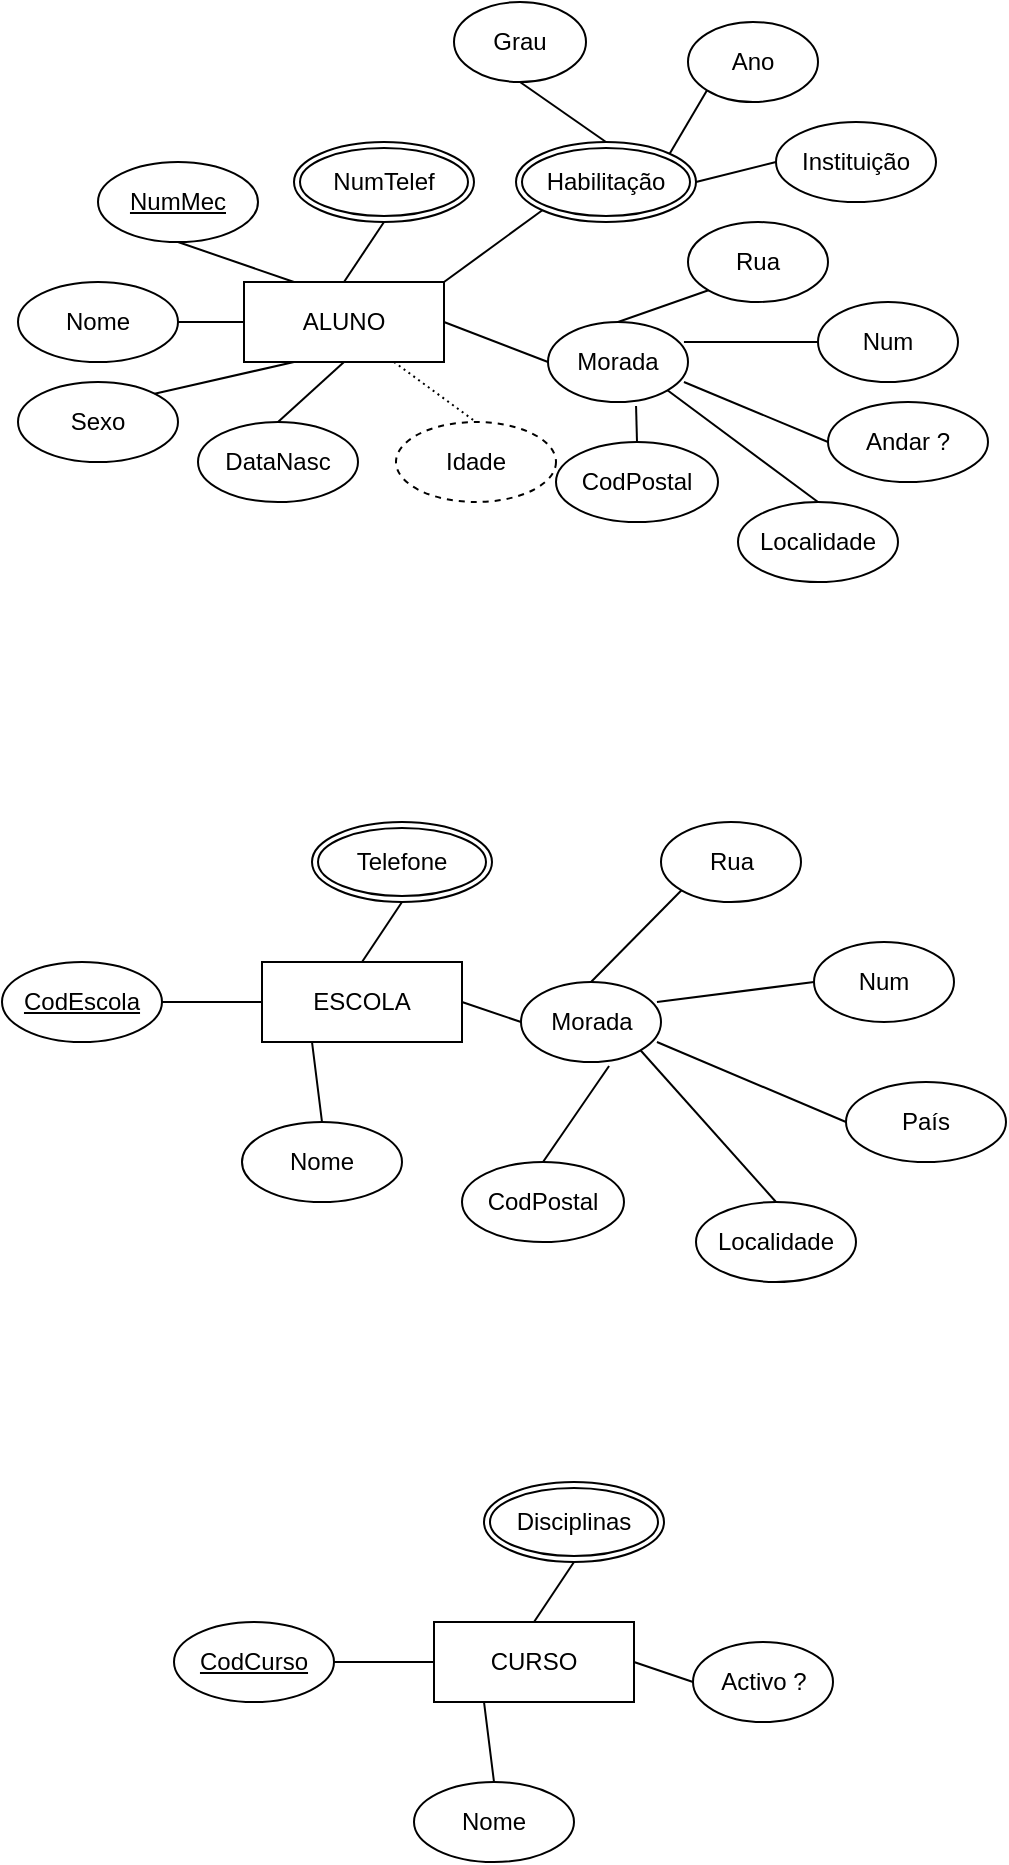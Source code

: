 <mxfile version="24.7.14">
  <diagram name="Página-1" id="5pwruqKV92tOsJ-omsdZ">
    <mxGraphModel dx="1194" dy="750" grid="1" gridSize="10" guides="1" tooltips="1" connect="1" arrows="1" fold="1" page="1" pageScale="1" pageWidth="2339" pageHeight="3300" math="0" shadow="0">
      <root>
        <mxCell id="0" />
        <mxCell id="1" parent="0" />
        <mxCell id="fi5kjaB15t_LKdDZMwA9-11" value="ALUNO" style="whiteSpace=wrap;html=1;align=center;" vertex="1" parent="1">
          <mxGeometry x="1040" y="220" width="100" height="40" as="geometry" />
        </mxCell>
        <mxCell id="fi5kjaB15t_LKdDZMwA9-12" value="NumMec" style="ellipse;whiteSpace=wrap;html=1;align=center;fontStyle=4;" vertex="1" parent="1">
          <mxGeometry x="967" y="160" width="80" height="40" as="geometry" />
        </mxCell>
        <mxCell id="fi5kjaB15t_LKdDZMwA9-13" value="Nome" style="ellipse;whiteSpace=wrap;html=1;align=center;" vertex="1" parent="1">
          <mxGeometry x="927" y="220" width="80" height="40" as="geometry" />
        </mxCell>
        <mxCell id="fi5kjaB15t_LKdDZMwA9-14" value="Sexo" style="ellipse;whiteSpace=wrap;html=1;align=center;" vertex="1" parent="1">
          <mxGeometry x="927" y="270" width="80" height="40" as="geometry" />
        </mxCell>
        <mxCell id="fi5kjaB15t_LKdDZMwA9-15" value="DataNasc" style="ellipse;whiteSpace=wrap;html=1;align=center;" vertex="1" parent="1">
          <mxGeometry x="1017" y="290" width="80" height="40" as="geometry" />
        </mxCell>
        <mxCell id="fi5kjaB15t_LKdDZMwA9-16" value="" style="endArrow=none;html=1;rounded=0;exitX=0.25;exitY=0;exitDx=0;exitDy=0;entryX=0.5;entryY=1;entryDx=0;entryDy=0;" edge="1" parent="1" source="fi5kjaB15t_LKdDZMwA9-11" target="fi5kjaB15t_LKdDZMwA9-12">
          <mxGeometry relative="1" as="geometry">
            <mxPoint x="1050" y="400" as="sourcePoint" />
            <mxPoint x="1210" y="400" as="targetPoint" />
          </mxGeometry>
        </mxCell>
        <mxCell id="fi5kjaB15t_LKdDZMwA9-17" value="" style="endArrow=none;html=1;rounded=0;entryX=1;entryY=0.5;entryDx=0;entryDy=0;exitX=0;exitY=0.5;exitDx=0;exitDy=0;" edge="1" parent="1" source="fi5kjaB15t_LKdDZMwA9-11" target="fi5kjaB15t_LKdDZMwA9-13">
          <mxGeometry relative="1" as="geometry">
            <mxPoint x="1036" y="240" as="sourcePoint" />
            <mxPoint x="930" y="340" as="targetPoint" />
          </mxGeometry>
        </mxCell>
        <mxCell id="fi5kjaB15t_LKdDZMwA9-18" value="" style="endArrow=none;html=1;rounded=0;exitX=0.25;exitY=1;exitDx=0;exitDy=0;entryX=1;entryY=0;entryDx=0;entryDy=0;" edge="1" parent="1" source="fi5kjaB15t_LKdDZMwA9-11" target="fi5kjaB15t_LKdDZMwA9-14">
          <mxGeometry relative="1" as="geometry">
            <mxPoint x="1240" y="400" as="sourcePoint" />
            <mxPoint x="1070" y="480" as="targetPoint" />
          </mxGeometry>
        </mxCell>
        <mxCell id="fi5kjaB15t_LKdDZMwA9-19" value="" style="endArrow=none;html=1;rounded=0;exitX=0.5;exitY=1;exitDx=0;exitDy=0;entryX=0.5;entryY=0;entryDx=0;entryDy=0;" edge="1" parent="1" source="fi5kjaB15t_LKdDZMwA9-11" target="fi5kjaB15t_LKdDZMwA9-15">
          <mxGeometry relative="1" as="geometry">
            <mxPoint x="1120" y="280" as="sourcePoint" />
            <mxPoint x="950" y="360" as="targetPoint" />
          </mxGeometry>
        </mxCell>
        <mxCell id="fi5kjaB15t_LKdDZMwA9-20" value="Idade" style="ellipse;whiteSpace=wrap;html=1;align=center;dashed=1;" vertex="1" parent="1">
          <mxGeometry x="1116" y="290" width="80" height="40" as="geometry" />
        </mxCell>
        <mxCell id="fi5kjaB15t_LKdDZMwA9-21" value="" style="endArrow=none;html=1;rounded=0;dashed=1;dashPattern=1 2;entryX=0.5;entryY=0;entryDx=0;entryDy=0;exitX=0.75;exitY=1;exitDx=0;exitDy=0;" edge="1" parent="1" source="fi5kjaB15t_LKdDZMwA9-11" target="fi5kjaB15t_LKdDZMwA9-20">
          <mxGeometry relative="1" as="geometry">
            <mxPoint x="1246" y="270" as="sourcePoint" />
            <mxPoint x="1406" y="270" as="targetPoint" />
          </mxGeometry>
        </mxCell>
        <mxCell id="fi5kjaB15t_LKdDZMwA9-22" value="" style="resizable=0;html=1;whiteSpace=wrap;align=right;verticalAlign=bottom;" connectable="0" vertex="1" parent="fi5kjaB15t_LKdDZMwA9-21">
          <mxGeometry x="1" relative="1" as="geometry" />
        </mxCell>
        <mxCell id="fi5kjaB15t_LKdDZMwA9-24" value="Morada" style="ellipse;whiteSpace=wrap;html=1;align=center;" vertex="1" parent="1">
          <mxGeometry x="1192" y="240" width="70" height="40" as="geometry" />
        </mxCell>
        <mxCell id="fi5kjaB15t_LKdDZMwA9-25" value="" style="endArrow=none;html=1;rounded=0;exitX=0;exitY=0.5;exitDx=0;exitDy=0;entryX=1;entryY=0.5;entryDx=0;entryDy=0;" edge="1" parent="1" source="fi5kjaB15t_LKdDZMwA9-24" target="fi5kjaB15t_LKdDZMwA9-11">
          <mxGeometry relative="1" as="geometry">
            <mxPoint x="1352" y="282" as="sourcePoint" />
            <mxPoint x="1278" y="298" as="targetPoint" />
          </mxGeometry>
        </mxCell>
        <mxCell id="fi5kjaB15t_LKdDZMwA9-26" value="NumTelef" style="ellipse;shape=doubleEllipse;margin=3;whiteSpace=wrap;html=1;align=center;" vertex="1" parent="1">
          <mxGeometry x="1065" y="150" width="90" height="40" as="geometry" />
        </mxCell>
        <mxCell id="fi5kjaB15t_LKdDZMwA9-27" value="" style="endArrow=none;html=1;rounded=0;exitX=0.5;exitY=1;exitDx=0;exitDy=0;entryX=0.5;entryY=0;entryDx=0;entryDy=0;" edge="1" parent="1" source="fi5kjaB15t_LKdDZMwA9-26" target="fi5kjaB15t_LKdDZMwA9-11">
          <mxGeometry relative="1" as="geometry">
            <mxPoint x="1100" y="270" as="sourcePoint" />
            <mxPoint x="1066" y="300" as="targetPoint" />
          </mxGeometry>
        </mxCell>
        <mxCell id="fi5kjaB15t_LKdDZMwA9-28" value="Habilitação" style="ellipse;shape=doubleEllipse;margin=3;whiteSpace=wrap;html=1;align=center;" vertex="1" parent="1">
          <mxGeometry x="1176" y="150" width="90" height="40" as="geometry" />
        </mxCell>
        <mxCell id="fi5kjaB15t_LKdDZMwA9-29" value="" style="endArrow=none;html=1;rounded=0;exitX=0;exitY=1;exitDx=0;exitDy=0;entryX=1;entryY=0;entryDx=0;entryDy=0;" edge="1" parent="1" source="fi5kjaB15t_LKdDZMwA9-28" target="fi5kjaB15t_LKdDZMwA9-11">
          <mxGeometry relative="1" as="geometry">
            <mxPoint x="1126" y="190" as="sourcePoint" />
            <mxPoint x="1100" y="230" as="targetPoint" />
          </mxGeometry>
        </mxCell>
        <mxCell id="fi5kjaB15t_LKdDZMwA9-30" value="Grau" style="ellipse;whiteSpace=wrap;html=1;align=center;" vertex="1" parent="1">
          <mxGeometry x="1145" y="80" width="66" height="40" as="geometry" />
        </mxCell>
        <mxCell id="fi5kjaB15t_LKdDZMwA9-31" value="Ano" style="ellipse;whiteSpace=wrap;html=1;align=center;" vertex="1" parent="1">
          <mxGeometry x="1262" y="90" width="65" height="40" as="geometry" />
        </mxCell>
        <mxCell id="fi5kjaB15t_LKdDZMwA9-32" value="Instituição" style="ellipse;whiteSpace=wrap;html=1;align=center;" vertex="1" parent="1">
          <mxGeometry x="1306" y="140" width="80" height="40" as="geometry" />
        </mxCell>
        <mxCell id="fi5kjaB15t_LKdDZMwA9-33" value="" style="endArrow=none;html=1;rounded=0;exitX=0.5;exitY=1;exitDx=0;exitDy=0;entryX=0.5;entryY=0;entryDx=0;entryDy=0;" edge="1" parent="1" source="fi5kjaB15t_LKdDZMwA9-30" target="fi5kjaB15t_LKdDZMwA9-28">
          <mxGeometry relative="1" as="geometry">
            <mxPoint x="1126" y="190" as="sourcePoint" />
            <mxPoint x="1100" y="230" as="targetPoint" />
          </mxGeometry>
        </mxCell>
        <mxCell id="fi5kjaB15t_LKdDZMwA9-35" value="" style="endArrow=none;html=1;rounded=0;exitX=0;exitY=1;exitDx=0;exitDy=0;entryX=1;entryY=0;entryDx=0;entryDy=0;" edge="1" parent="1" source="fi5kjaB15t_LKdDZMwA9-31" target="fi5kjaB15t_LKdDZMwA9-28">
          <mxGeometry relative="1" as="geometry">
            <mxPoint x="1136" y="200" as="sourcePoint" />
            <mxPoint x="1110" y="240" as="targetPoint" />
          </mxGeometry>
        </mxCell>
        <mxCell id="fi5kjaB15t_LKdDZMwA9-36" value="" style="endArrow=none;html=1;rounded=0;exitX=0;exitY=0.5;exitDx=0;exitDy=0;entryX=1;entryY=0.5;entryDx=0;entryDy=0;" edge="1" parent="1" source="fi5kjaB15t_LKdDZMwA9-32" target="fi5kjaB15t_LKdDZMwA9-28">
          <mxGeometry relative="1" as="geometry">
            <mxPoint x="1281" y="124" as="sourcePoint" />
            <mxPoint x="1271" y="166" as="targetPoint" />
          </mxGeometry>
        </mxCell>
        <mxCell id="fi5kjaB15t_LKdDZMwA9-37" value="Rua" style="ellipse;whiteSpace=wrap;html=1;align=center;" vertex="1" parent="1">
          <mxGeometry x="1262" y="190" width="70" height="40" as="geometry" />
        </mxCell>
        <mxCell id="fi5kjaB15t_LKdDZMwA9-38" value="Num" style="ellipse;whiteSpace=wrap;html=1;align=center;" vertex="1" parent="1">
          <mxGeometry x="1327" y="230" width="70" height="40" as="geometry" />
        </mxCell>
        <mxCell id="fi5kjaB15t_LKdDZMwA9-39" value="Andar ?" style="ellipse;whiteSpace=wrap;html=1;align=center;" vertex="1" parent="1">
          <mxGeometry x="1332" y="280" width="80" height="40" as="geometry" />
        </mxCell>
        <mxCell id="fi5kjaB15t_LKdDZMwA9-40" value="Localidade" style="ellipse;whiteSpace=wrap;html=1;align=center;" vertex="1" parent="1">
          <mxGeometry x="1287" y="330" width="80" height="40" as="geometry" />
        </mxCell>
        <mxCell id="fi5kjaB15t_LKdDZMwA9-41" value="CodPostal" style="ellipse;whiteSpace=wrap;html=1;align=center;" vertex="1" parent="1">
          <mxGeometry x="1196" y="300" width="81" height="40" as="geometry" />
        </mxCell>
        <mxCell id="fi5kjaB15t_LKdDZMwA9-42" value="" style="endArrow=none;html=1;rounded=0;exitX=0;exitY=1;exitDx=0;exitDy=0;entryX=0.5;entryY=0;entryDx=0;entryDy=0;" edge="1" parent="1" source="fi5kjaB15t_LKdDZMwA9-37" target="fi5kjaB15t_LKdDZMwA9-24">
          <mxGeometry relative="1" as="geometry">
            <mxPoint x="1346" y="150" as="sourcePoint" />
            <mxPoint x="1286" y="180" as="targetPoint" />
          </mxGeometry>
        </mxCell>
        <mxCell id="fi5kjaB15t_LKdDZMwA9-43" value="" style="endArrow=none;html=1;rounded=0;exitX=0;exitY=0.5;exitDx=0;exitDy=0;entryX=0.971;entryY=0.25;entryDx=0;entryDy=0;entryPerimeter=0;" edge="1" parent="1" source="fi5kjaB15t_LKdDZMwA9-38" target="fi5kjaB15t_LKdDZMwA9-24">
          <mxGeometry relative="1" as="geometry">
            <mxPoint x="1356" y="160" as="sourcePoint" />
            <mxPoint x="1296" y="190" as="targetPoint" />
          </mxGeometry>
        </mxCell>
        <mxCell id="fi5kjaB15t_LKdDZMwA9-44" value="" style="endArrow=none;html=1;rounded=0;exitX=0;exitY=0.5;exitDx=0;exitDy=0;entryX=0.971;entryY=0.75;entryDx=0;entryDy=0;entryPerimeter=0;" edge="1" parent="1" source="fi5kjaB15t_LKdDZMwA9-39" target="fi5kjaB15t_LKdDZMwA9-24">
          <mxGeometry relative="1" as="geometry">
            <mxPoint x="1366" y="170" as="sourcePoint" />
            <mxPoint x="1260" y="260" as="targetPoint" />
          </mxGeometry>
        </mxCell>
        <mxCell id="fi5kjaB15t_LKdDZMwA9-45" value="" style="endArrow=none;html=1;rounded=0;exitX=0.5;exitY=0;exitDx=0;exitDy=0;entryX=1;entryY=1;entryDx=0;entryDy=0;" edge="1" parent="1" source="fi5kjaB15t_LKdDZMwA9-40" target="fi5kjaB15t_LKdDZMwA9-24">
          <mxGeometry relative="1" as="geometry">
            <mxPoint x="1376" y="180" as="sourcePoint" />
            <mxPoint x="1316" y="210" as="targetPoint" />
          </mxGeometry>
        </mxCell>
        <mxCell id="fi5kjaB15t_LKdDZMwA9-46" value="" style="endArrow=none;html=1;rounded=0;exitX=0.5;exitY=0;exitDx=0;exitDy=0;entryX=0.629;entryY=1.05;entryDx=0;entryDy=0;entryPerimeter=0;" edge="1" parent="1" source="fi5kjaB15t_LKdDZMwA9-41" target="fi5kjaB15t_LKdDZMwA9-24">
          <mxGeometry relative="1" as="geometry">
            <mxPoint x="1386" y="190" as="sourcePoint" />
            <mxPoint x="1326" y="220" as="targetPoint" />
          </mxGeometry>
        </mxCell>
        <mxCell id="fi5kjaB15t_LKdDZMwA9-49" value="ESCOLA" style="whiteSpace=wrap;html=1;align=center;" vertex="1" parent="1">
          <mxGeometry x="1049" y="560" width="100" height="40" as="geometry" />
        </mxCell>
        <mxCell id="fi5kjaB15t_LKdDZMwA9-50" value="CodEscola" style="ellipse;whiteSpace=wrap;html=1;align=center;fontStyle=4;" vertex="1" parent="1">
          <mxGeometry x="919" y="560" width="80" height="40" as="geometry" />
        </mxCell>
        <mxCell id="fi5kjaB15t_LKdDZMwA9-51" value="Nome" style="ellipse;whiteSpace=wrap;html=1;align=center;" vertex="1" parent="1">
          <mxGeometry x="1039" y="640" width="80" height="40" as="geometry" />
        </mxCell>
        <mxCell id="fi5kjaB15t_LKdDZMwA9-54" value="" style="endArrow=none;html=1;rounded=0;exitX=0;exitY=0.5;exitDx=0;exitDy=0;entryX=1;entryY=0.5;entryDx=0;entryDy=0;" edge="1" parent="1" source="fi5kjaB15t_LKdDZMwA9-49" target="fi5kjaB15t_LKdDZMwA9-50">
          <mxGeometry relative="1" as="geometry">
            <mxPoint x="1059" y="740" as="sourcePoint" />
            <mxPoint x="1219" y="740" as="targetPoint" />
          </mxGeometry>
        </mxCell>
        <mxCell id="fi5kjaB15t_LKdDZMwA9-55" value="" style="endArrow=none;html=1;rounded=0;entryX=0.5;entryY=0;entryDx=0;entryDy=0;exitX=0.25;exitY=1;exitDx=0;exitDy=0;" edge="1" parent="1" source="fi5kjaB15t_LKdDZMwA9-49" target="fi5kjaB15t_LKdDZMwA9-51">
          <mxGeometry relative="1" as="geometry">
            <mxPoint x="1045" y="580" as="sourcePoint" />
            <mxPoint x="939" y="680" as="targetPoint" />
          </mxGeometry>
        </mxCell>
        <mxCell id="fi5kjaB15t_LKdDZMwA9-61" value="Morada" style="ellipse;whiteSpace=wrap;html=1;align=center;" vertex="1" parent="1">
          <mxGeometry x="1178.5" y="570" width="70" height="40" as="geometry" />
        </mxCell>
        <mxCell id="fi5kjaB15t_LKdDZMwA9-62" value="" style="endArrow=none;html=1;rounded=0;exitX=0;exitY=0.5;exitDx=0;exitDy=0;entryX=1;entryY=0.5;entryDx=0;entryDy=0;" edge="1" parent="1" source="fi5kjaB15t_LKdDZMwA9-61" target="fi5kjaB15t_LKdDZMwA9-49">
          <mxGeometry relative="1" as="geometry">
            <mxPoint x="1361" y="622" as="sourcePoint" />
            <mxPoint x="1287" y="638" as="targetPoint" />
          </mxGeometry>
        </mxCell>
        <mxCell id="fi5kjaB15t_LKdDZMwA9-63" value="Telefone" style="ellipse;shape=doubleEllipse;margin=3;whiteSpace=wrap;html=1;align=center;" vertex="1" parent="1">
          <mxGeometry x="1074" y="490" width="90" height="40" as="geometry" />
        </mxCell>
        <mxCell id="fi5kjaB15t_LKdDZMwA9-64" value="" style="endArrow=none;html=1;rounded=0;exitX=0.5;exitY=1;exitDx=0;exitDy=0;entryX=0.5;entryY=0;entryDx=0;entryDy=0;" edge="1" parent="1" source="fi5kjaB15t_LKdDZMwA9-63" target="fi5kjaB15t_LKdDZMwA9-49">
          <mxGeometry relative="1" as="geometry">
            <mxPoint x="1109" y="610" as="sourcePoint" />
            <mxPoint x="1075" y="640" as="targetPoint" />
          </mxGeometry>
        </mxCell>
        <mxCell id="fi5kjaB15t_LKdDZMwA9-73" value="Rua" style="ellipse;whiteSpace=wrap;html=1;align=center;" vertex="1" parent="1">
          <mxGeometry x="1248.5" y="490" width="70" height="40" as="geometry" />
        </mxCell>
        <mxCell id="fi5kjaB15t_LKdDZMwA9-74" value="Num" style="ellipse;whiteSpace=wrap;html=1;align=center;" vertex="1" parent="1">
          <mxGeometry x="1325" y="550" width="70" height="40" as="geometry" />
        </mxCell>
        <mxCell id="fi5kjaB15t_LKdDZMwA9-75" value="País" style="ellipse;whiteSpace=wrap;html=1;align=center;" vertex="1" parent="1">
          <mxGeometry x="1341" y="620" width="80" height="40" as="geometry" />
        </mxCell>
        <mxCell id="fi5kjaB15t_LKdDZMwA9-76" value="Localidade" style="ellipse;whiteSpace=wrap;html=1;align=center;" vertex="1" parent="1">
          <mxGeometry x="1266" y="680" width="80" height="40" as="geometry" />
        </mxCell>
        <mxCell id="fi5kjaB15t_LKdDZMwA9-77" value="CodPostal" style="ellipse;whiteSpace=wrap;html=1;align=center;" vertex="1" parent="1">
          <mxGeometry x="1149" y="660" width="81" height="40" as="geometry" />
        </mxCell>
        <mxCell id="fi5kjaB15t_LKdDZMwA9-78" value="" style="endArrow=none;html=1;rounded=0;exitX=0;exitY=1;exitDx=0;exitDy=0;entryX=0.5;entryY=0;entryDx=0;entryDy=0;" edge="1" parent="1" source="fi5kjaB15t_LKdDZMwA9-73" target="fi5kjaB15t_LKdDZMwA9-61">
          <mxGeometry relative="1" as="geometry">
            <mxPoint x="1355" y="490" as="sourcePoint" />
            <mxPoint x="1295" y="520" as="targetPoint" />
          </mxGeometry>
        </mxCell>
        <mxCell id="fi5kjaB15t_LKdDZMwA9-79" value="" style="endArrow=none;html=1;rounded=0;exitX=0;exitY=0.5;exitDx=0;exitDy=0;entryX=0.971;entryY=0.25;entryDx=0;entryDy=0;entryPerimeter=0;" edge="1" parent="1" source="fi5kjaB15t_LKdDZMwA9-74" target="fi5kjaB15t_LKdDZMwA9-61">
          <mxGeometry relative="1" as="geometry">
            <mxPoint x="1365" y="500" as="sourcePoint" />
            <mxPoint x="1305" y="530" as="targetPoint" />
          </mxGeometry>
        </mxCell>
        <mxCell id="fi5kjaB15t_LKdDZMwA9-80" value="" style="endArrow=none;html=1;rounded=0;exitX=0;exitY=0.5;exitDx=0;exitDy=0;entryX=0.971;entryY=0.75;entryDx=0;entryDy=0;entryPerimeter=0;" edge="1" parent="1" source="fi5kjaB15t_LKdDZMwA9-75" target="fi5kjaB15t_LKdDZMwA9-61">
          <mxGeometry relative="1" as="geometry">
            <mxPoint x="1375" y="510" as="sourcePoint" />
            <mxPoint x="1269" y="600" as="targetPoint" />
          </mxGeometry>
        </mxCell>
        <mxCell id="fi5kjaB15t_LKdDZMwA9-81" value="" style="endArrow=none;html=1;rounded=0;exitX=0.5;exitY=0;exitDx=0;exitDy=0;entryX=1;entryY=1;entryDx=0;entryDy=0;" edge="1" parent="1" source="fi5kjaB15t_LKdDZMwA9-76" target="fi5kjaB15t_LKdDZMwA9-61">
          <mxGeometry relative="1" as="geometry">
            <mxPoint x="1385" y="520" as="sourcePoint" />
            <mxPoint x="1325" y="550" as="targetPoint" />
          </mxGeometry>
        </mxCell>
        <mxCell id="fi5kjaB15t_LKdDZMwA9-82" value="" style="endArrow=none;html=1;rounded=0;exitX=0.5;exitY=0;exitDx=0;exitDy=0;entryX=0.629;entryY=1.05;entryDx=0;entryDy=0;entryPerimeter=0;" edge="1" parent="1" source="fi5kjaB15t_LKdDZMwA9-77" target="fi5kjaB15t_LKdDZMwA9-61">
          <mxGeometry relative="1" as="geometry">
            <mxPoint x="1395" y="530" as="sourcePoint" />
            <mxPoint x="1335" y="560" as="targetPoint" />
          </mxGeometry>
        </mxCell>
        <mxCell id="fi5kjaB15t_LKdDZMwA9-83" value="CURSO" style="whiteSpace=wrap;html=1;align=center;" vertex="1" parent="1">
          <mxGeometry x="1135" y="890" width="100" height="40" as="geometry" />
        </mxCell>
        <mxCell id="fi5kjaB15t_LKdDZMwA9-84" value="CodCurso" style="ellipse;whiteSpace=wrap;html=1;align=center;fontStyle=4;" vertex="1" parent="1">
          <mxGeometry x="1005" y="890" width="80" height="40" as="geometry" />
        </mxCell>
        <mxCell id="fi5kjaB15t_LKdDZMwA9-85" value="Nome" style="ellipse;whiteSpace=wrap;html=1;align=center;" vertex="1" parent="1">
          <mxGeometry x="1125" y="970" width="80" height="40" as="geometry" />
        </mxCell>
        <mxCell id="fi5kjaB15t_LKdDZMwA9-86" value="" style="endArrow=none;html=1;rounded=0;exitX=0;exitY=0.5;exitDx=0;exitDy=0;entryX=1;entryY=0.5;entryDx=0;entryDy=0;" edge="1" parent="1" source="fi5kjaB15t_LKdDZMwA9-83" target="fi5kjaB15t_LKdDZMwA9-84">
          <mxGeometry relative="1" as="geometry">
            <mxPoint x="1145" y="1070" as="sourcePoint" />
            <mxPoint x="1305" y="1070" as="targetPoint" />
          </mxGeometry>
        </mxCell>
        <mxCell id="fi5kjaB15t_LKdDZMwA9-87" value="" style="endArrow=none;html=1;rounded=0;entryX=0.5;entryY=0;entryDx=0;entryDy=0;exitX=0.25;exitY=1;exitDx=0;exitDy=0;" edge="1" parent="1" source="fi5kjaB15t_LKdDZMwA9-83" target="fi5kjaB15t_LKdDZMwA9-85">
          <mxGeometry relative="1" as="geometry">
            <mxPoint x="1131" y="910" as="sourcePoint" />
            <mxPoint x="1025" y="1010" as="targetPoint" />
          </mxGeometry>
        </mxCell>
        <mxCell id="fi5kjaB15t_LKdDZMwA9-88" value="Activo ?" style="ellipse;whiteSpace=wrap;html=1;align=center;" vertex="1" parent="1">
          <mxGeometry x="1264.5" y="900" width="70" height="40" as="geometry" />
        </mxCell>
        <mxCell id="fi5kjaB15t_LKdDZMwA9-89" value="" style="endArrow=none;html=1;rounded=0;exitX=0;exitY=0.5;exitDx=0;exitDy=0;entryX=1;entryY=0.5;entryDx=0;entryDy=0;" edge="1" parent="1" source="fi5kjaB15t_LKdDZMwA9-88" target="fi5kjaB15t_LKdDZMwA9-83">
          <mxGeometry relative="1" as="geometry">
            <mxPoint x="1447" y="952" as="sourcePoint" />
            <mxPoint x="1373" y="968" as="targetPoint" />
          </mxGeometry>
        </mxCell>
        <mxCell id="fi5kjaB15t_LKdDZMwA9-90" value="Disciplinas" style="ellipse;shape=doubleEllipse;margin=3;whiteSpace=wrap;html=1;align=center;" vertex="1" parent="1">
          <mxGeometry x="1160" y="820" width="90" height="40" as="geometry" />
        </mxCell>
        <mxCell id="fi5kjaB15t_LKdDZMwA9-91" value="" style="endArrow=none;html=1;rounded=0;exitX=0.5;exitY=1;exitDx=0;exitDy=0;entryX=0.5;entryY=0;entryDx=0;entryDy=0;" edge="1" parent="1" source="fi5kjaB15t_LKdDZMwA9-90" target="fi5kjaB15t_LKdDZMwA9-83">
          <mxGeometry relative="1" as="geometry">
            <mxPoint x="1195" y="940" as="sourcePoint" />
            <mxPoint x="1161" y="970" as="targetPoint" />
          </mxGeometry>
        </mxCell>
      </root>
    </mxGraphModel>
  </diagram>
</mxfile>
